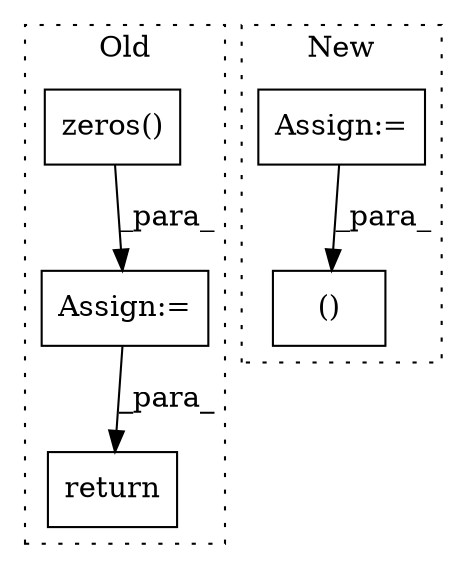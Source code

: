digraph G {
subgraph cluster0 {
1 [label="zeros()" a="75" s="3808,3830" l="12,1" shape="box"];
3 [label="Assign:=" a="68" s="3805" l="3" shape="box"];
5 [label="return" a="93" s="4347" l="7" shape="box"];
label = "Old";
style="dotted";
}
subgraph cluster1 {
2 [label="()" a="54" s="4376" l="42" shape="box"];
4 [label="Assign:=" a="68" s="3818" l="3" shape="box"];
label = "New";
style="dotted";
}
1 -> 3 [label="_para_"];
3 -> 5 [label="_para_"];
4 -> 2 [label="_para_"];
}